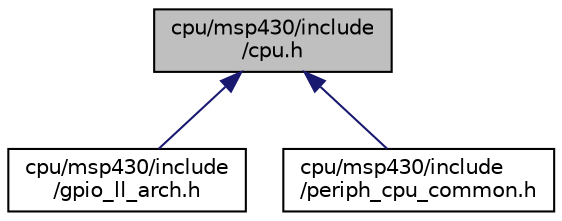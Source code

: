 digraph "cpu/msp430/include/cpu.h"
{
 // LATEX_PDF_SIZE
  edge [fontname="Helvetica",fontsize="10",labelfontname="Helvetica",labelfontsize="10"];
  node [fontname="Helvetica",fontsize="10",shape=record];
  Node1 [label="cpu/msp430/include\l/cpu.h",height=0.2,width=0.4,color="black", fillcolor="grey75", style="filled", fontcolor="black",tooltip="Texas Instruments MSP430 specific code."];
  Node1 -> Node2 [dir="back",color="midnightblue",fontsize="10",style="solid",fontname="Helvetica"];
  Node2 [label="cpu/msp430/include\l/gpio_ll_arch.h",height=0.2,width=0.4,color="black", fillcolor="white", style="filled",URL="$msp430_2include_2gpio__ll__arch_8h.html",tooltip="CPU specific part of the Peripheral GPIO Low-Level API."];
  Node1 -> Node3 [dir="back",color="midnightblue",fontsize="10",style="solid",fontname="Helvetica"];
  Node3 [label="cpu/msp430/include\l/periph_cpu_common.h",height=0.2,width=0.4,color="black", fillcolor="white", style="filled",URL="$msp430_2include_2periph__cpu__common_8h.html",tooltip="CPU specific definitions for internal peripheral handling."];
}
